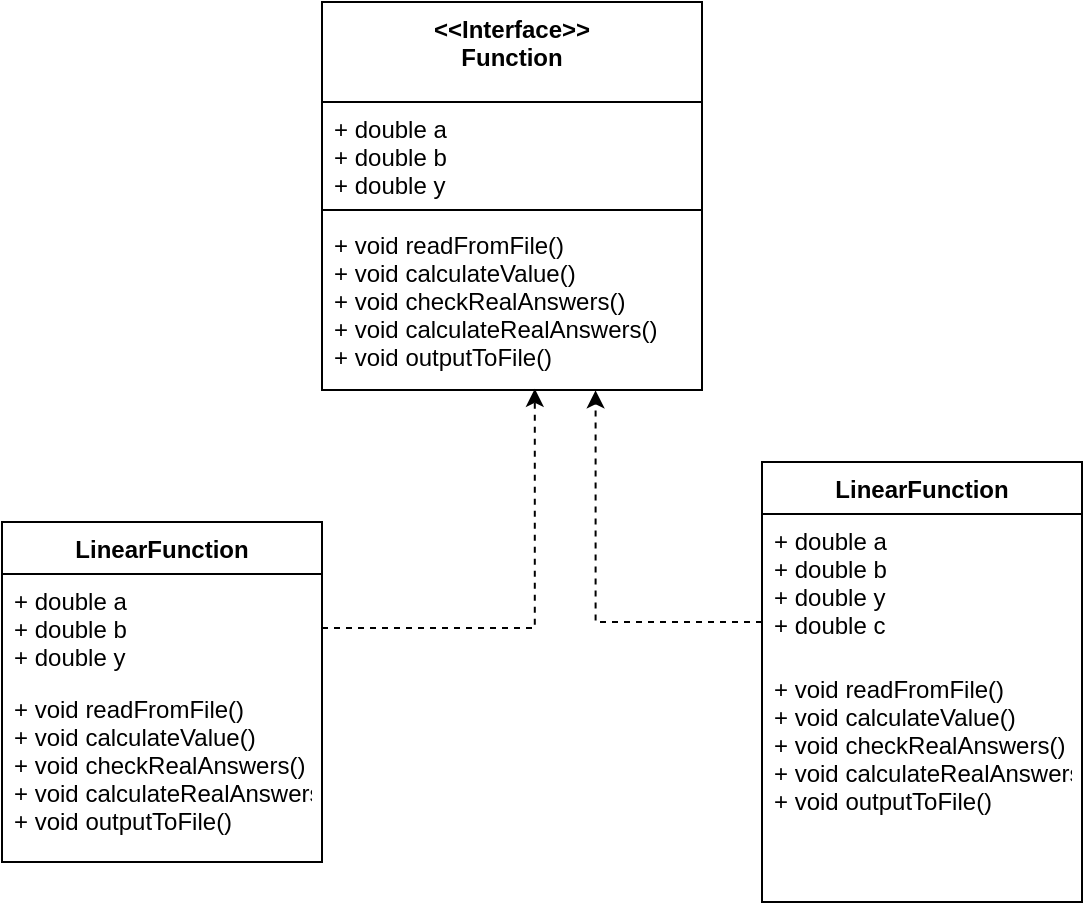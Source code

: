 <mxfile version="14.4.2" type="device"><diagram id="C5RBs43oDa-KdzZeNtuy" name="Page-1"><mxGraphModel dx="1488" dy="648" grid="1" gridSize="10" guides="1" tooltips="1" connect="1" arrows="1" fold="1" page="1" pageScale="1" pageWidth="827" pageHeight="1169" math="0" shadow="0"><root><mxCell id="WIyWlLk6GJQsqaUBKTNV-0"/><mxCell id="WIyWlLk6GJQsqaUBKTNV-1" parent="WIyWlLk6GJQsqaUBKTNV-0"/><mxCell id="vYDX0H9HwXmLSUzF-gH9-1" value="&lt;&lt;Interface&gt;&gt;&#10;Function" style="swimlane;fontStyle=1;align=center;verticalAlign=top;childLayout=stackLayout;horizontal=1;startSize=50;horizontalStack=0;resizeParent=1;resizeParentMax=0;resizeLast=0;collapsible=1;marginBottom=0;" vertex="1" parent="WIyWlLk6GJQsqaUBKTNV-1"><mxGeometry x="300" y="50" width="190" height="194" as="geometry"/></mxCell><mxCell id="vYDX0H9HwXmLSUzF-gH9-2" value="+ double a&#10;+ double b&#10;+ double y" style="text;strokeColor=none;fillColor=none;align=left;verticalAlign=top;spacingLeft=4;spacingRight=4;overflow=hidden;rotatable=0;points=[[0,0.5],[1,0.5]];portConstraint=eastwest;" vertex="1" parent="vYDX0H9HwXmLSUzF-gH9-1"><mxGeometry y="50" width="190" height="50" as="geometry"/></mxCell><mxCell id="vYDX0H9HwXmLSUzF-gH9-3" value="" style="line;strokeWidth=1;fillColor=none;align=left;verticalAlign=middle;spacingTop=-1;spacingLeft=3;spacingRight=3;rotatable=0;labelPosition=right;points=[];portConstraint=eastwest;" vertex="1" parent="vYDX0H9HwXmLSUzF-gH9-1"><mxGeometry y="100" width="190" height="8" as="geometry"/></mxCell><mxCell id="vYDX0H9HwXmLSUzF-gH9-4" value="+ void readFromFile()&#10;+ void calculateValue()&#10;+ void checkRealAnswers()&#10;+ void calculateRealAnswers()&#10;+ void outputToFile()&#10;" style="text;strokeColor=none;fillColor=none;align=left;verticalAlign=top;spacingLeft=4;spacingRight=4;overflow=hidden;rotatable=0;points=[[0,0.5],[1,0.5]];portConstraint=eastwest;" vertex="1" parent="vYDX0H9HwXmLSUzF-gH9-1"><mxGeometry y="108" width="190" height="86" as="geometry"/></mxCell><mxCell id="vYDX0H9HwXmLSUzF-gH9-5" value="LinearFunction" style="swimlane;fontStyle=1;align=center;verticalAlign=top;childLayout=stackLayout;horizontal=1;startSize=26;horizontalStack=0;resizeParent=1;resizeParentMax=0;resizeLast=0;collapsible=1;marginBottom=0;" vertex="1" parent="WIyWlLk6GJQsqaUBKTNV-1"><mxGeometry x="140" y="310" width="160" height="170" as="geometry"/></mxCell><mxCell id="vYDX0H9HwXmLSUzF-gH9-6" value="+ double a&#10;+ double b&#10;+ double y" style="text;strokeColor=none;fillColor=none;align=left;verticalAlign=top;spacingLeft=4;spacingRight=4;overflow=hidden;rotatable=0;points=[[0,0.5],[1,0.5]];portConstraint=eastwest;" vertex="1" parent="vYDX0H9HwXmLSUzF-gH9-5"><mxGeometry y="26" width="160" height="54" as="geometry"/></mxCell><mxCell id="vYDX0H9HwXmLSUzF-gH9-7" value="" style="line;strokeWidth=1;fillColor=none;align=left;verticalAlign=middle;spacingTop=-1;spacingLeft=3;spacingRight=3;rotatable=0;labelPosition=right;points=[];portConstraint=eastwest;" vertex="1" parent="vYDX0H9HwXmLSUzF-gH9-5"><mxGeometry y="80" width="160" as="geometry"/></mxCell><mxCell id="vYDX0H9HwXmLSUzF-gH9-8" value="+ void readFromFile()&#10;+ void calculateValue()&#10;+ void checkRealAnswers()&#10;+ void calculateRealAnswers()&#10;+ void outputToFile()&#10;" style="text;strokeColor=none;fillColor=none;align=left;verticalAlign=top;spacingLeft=4;spacingRight=4;overflow=hidden;rotatable=0;points=[[0,0.5],[1,0.5]];portConstraint=eastwest;" vertex="1" parent="vYDX0H9HwXmLSUzF-gH9-5"><mxGeometry y="80" width="160" height="90" as="geometry"/></mxCell><mxCell id="vYDX0H9HwXmLSUzF-gH9-11" style="edgeStyle=orthogonalEdgeStyle;rounded=0;orthogonalLoop=1;jettySize=auto;html=1;entryX=0.56;entryY=0.993;entryDx=0;entryDy=0;entryPerimeter=0;dashed=1;" edge="1" parent="WIyWlLk6GJQsqaUBKTNV-1" source="vYDX0H9HwXmLSUzF-gH9-6" target="vYDX0H9HwXmLSUzF-gH9-4"><mxGeometry relative="1" as="geometry"><Array as="points"><mxPoint x="406" y="363"/></Array></mxGeometry></mxCell><mxCell id="vYDX0H9HwXmLSUzF-gH9-16" style="edgeStyle=orthogonalEdgeStyle;rounded=0;orthogonalLoop=1;jettySize=auto;html=1;entryX=0.72;entryY=1.002;entryDx=0;entryDy=0;entryPerimeter=0;dashed=1;" edge="1" parent="WIyWlLk6GJQsqaUBKTNV-1" source="vYDX0H9HwXmLSUzF-gH9-12" target="vYDX0H9HwXmLSUzF-gH9-4"><mxGeometry relative="1" as="geometry"><Array as="points"><mxPoint x="437" y="360"/></Array></mxGeometry></mxCell><mxCell id="vYDX0H9HwXmLSUzF-gH9-12" value="LinearFunction" style="swimlane;fontStyle=1;align=center;verticalAlign=top;childLayout=stackLayout;horizontal=1;startSize=26;horizontalStack=0;resizeParent=1;resizeParentMax=0;resizeLast=0;collapsible=1;marginBottom=0;" vertex="1" parent="WIyWlLk6GJQsqaUBKTNV-1"><mxGeometry x="520" y="280" width="160" height="220" as="geometry"/></mxCell><mxCell id="vYDX0H9HwXmLSUzF-gH9-13" value="+ double a&#10;+ double b&#10;+ double y&#10;+ double c" style="text;strokeColor=none;fillColor=none;align=left;verticalAlign=top;spacingLeft=4;spacingRight=4;overflow=hidden;rotatable=0;points=[[0,0.5],[1,0.5]];portConstraint=eastwest;" vertex="1" parent="vYDX0H9HwXmLSUzF-gH9-12"><mxGeometry y="26" width="160" height="74" as="geometry"/></mxCell><mxCell id="vYDX0H9HwXmLSUzF-gH9-14" value="" style="line;strokeWidth=1;fillColor=none;align=left;verticalAlign=middle;spacingTop=-1;spacingLeft=3;spacingRight=3;rotatable=0;labelPosition=right;points=[];portConstraint=eastwest;" vertex="1" parent="vYDX0H9HwXmLSUzF-gH9-12"><mxGeometry y="100" width="160" as="geometry"/></mxCell><mxCell id="vYDX0H9HwXmLSUzF-gH9-15" value="+ void readFromFile()&#10;+ void calculateValue()&#10;+ void checkRealAnswers()&#10;+ void calculateRealAnswers()&#10;+ void outputToFile()&#10;" style="text;strokeColor=none;fillColor=none;align=left;verticalAlign=top;spacingLeft=4;spacingRight=4;overflow=hidden;rotatable=0;points=[[0,0.5],[1,0.5]];portConstraint=eastwest;" vertex="1" parent="vYDX0H9HwXmLSUzF-gH9-12"><mxGeometry y="100" width="160" height="120" as="geometry"/></mxCell></root></mxGraphModel></diagram></mxfile>